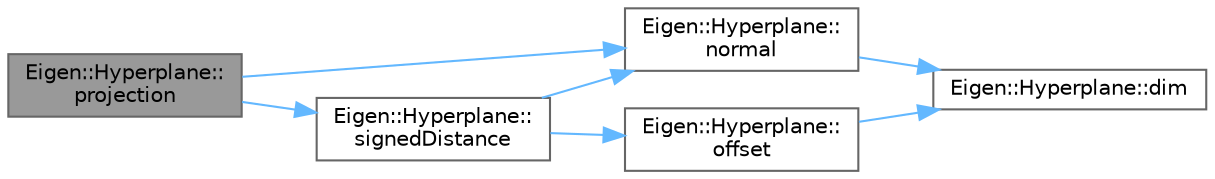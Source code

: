 digraph "Eigen::Hyperplane::projection"
{
 // LATEX_PDF_SIZE
  bgcolor="transparent";
  edge [fontname=Helvetica,fontsize=10,labelfontname=Helvetica,labelfontsize=10];
  node [fontname=Helvetica,fontsize=10,shape=box,height=0.2,width=0.4];
  rankdir="LR";
  Node1 [id="Node000001",label="Eigen::Hyperplane::\lprojection",height=0.2,width=0.4,color="gray40", fillcolor="grey60", style="filled", fontcolor="black",tooltip=" "];
  Node1 -> Node2 [id="edge1_Node000001_Node000002",color="steelblue1",style="solid",tooltip=" "];
  Node2 [id="Node000002",label="Eigen::Hyperplane::\lnormal",height=0.2,width=0.4,color="grey40", fillcolor="white", style="filled",URL="$class_eigen_1_1_hyperplane.html#ad3da930fc7025604f2f174651089b2a8",tooltip=" "];
  Node2 -> Node3 [id="edge2_Node000002_Node000003",color="steelblue1",style="solid",tooltip=" "];
  Node3 [id="Node000003",label="Eigen::Hyperplane::dim",height=0.2,width=0.4,color="grey40", fillcolor="white", style="filled",URL="$class_eigen_1_1_hyperplane.html#a44f0dab75a838cdadf1df9150648b8ed",tooltip=" "];
  Node1 -> Node4 [id="edge3_Node000001_Node000004",color="steelblue1",style="solid",tooltip=" "];
  Node4 [id="Node000004",label="Eigen::Hyperplane::\lsignedDistance",height=0.2,width=0.4,color="grey40", fillcolor="white", style="filled",URL="$class_eigen_1_1_hyperplane.html#a928f4f8a7c2eb339fe8c931824d0a8c8",tooltip=" "];
  Node4 -> Node2 [id="edge4_Node000004_Node000002",color="steelblue1",style="solid",tooltip=" "];
  Node4 -> Node5 [id="edge5_Node000004_Node000005",color="steelblue1",style="solid",tooltip=" "];
  Node5 [id="Node000005",label="Eigen::Hyperplane::\loffset",height=0.2,width=0.4,color="grey40", fillcolor="white", style="filled",URL="$class_eigen_1_1_hyperplane.html#a9efc1969722cf1fbf99cef65e2463d74",tooltip=" "];
  Node5 -> Node3 [id="edge6_Node000005_Node000003",color="steelblue1",style="solid",tooltip=" "];
}
